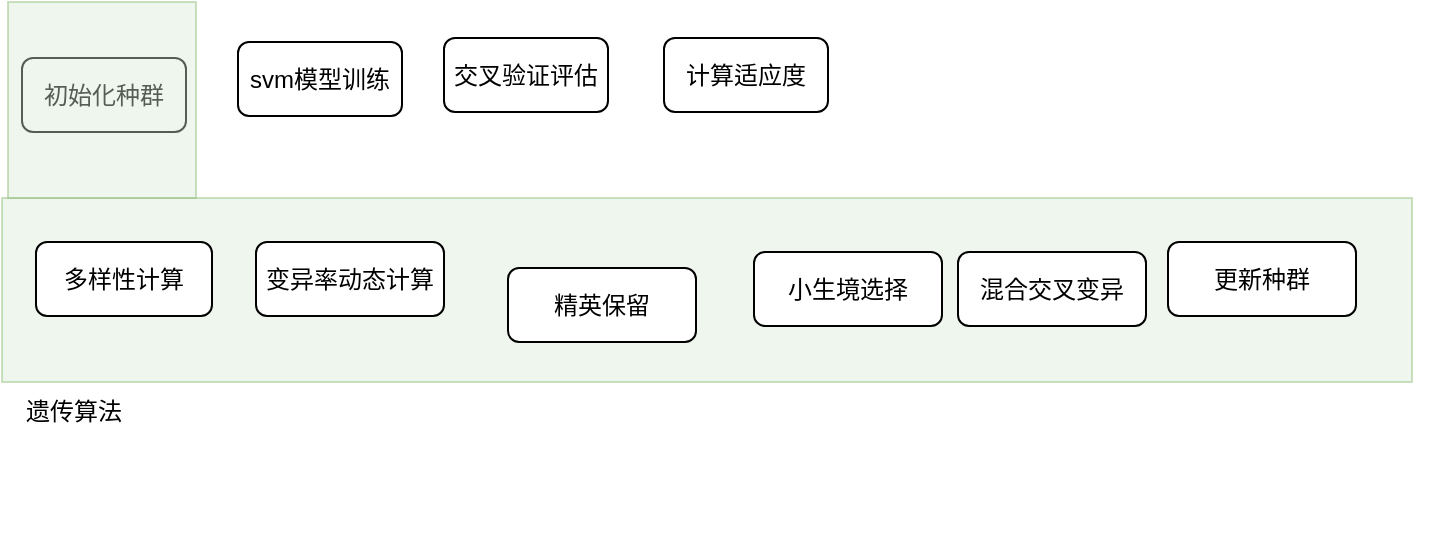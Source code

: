 <mxfile version="26.2.10">
  <diagram id="IAWx1fr4JjzV1SWlqMux" name="Page-1">
    <mxGraphModel dx="856" dy="427" grid="0" gridSize="10" guides="1" tooltips="1" connect="1" arrows="1" fold="1" page="1" pageScale="1" pageWidth="827" pageHeight="1169" math="0" shadow="0">
      <root>
        <mxCell id="0" />
        <mxCell id="1" parent="0" />
        <mxCell id="g_aMC2y85VkhGgESPOAr-10" value="" style="rounded=0;whiteSpace=wrap;html=1;fillColor=#d5e8d4;strokeColor=#82b366;opacity=40;" vertex="1" parent="1">
          <mxGeometry x="70" y="231" width="705" height="92" as="geometry" />
        </mxCell>
        <mxCell id="g_aMC2y85VkhGgESPOAr-1" value="&lt;p id=&quot;20250605150756-m57kz3g&quot;&gt;多样性计算&lt;/p&gt;" style="rounded=1;whiteSpace=wrap;html=1;" vertex="1" parent="1">
          <mxGeometry x="87" y="253" width="88" height="37" as="geometry" />
        </mxCell>
        <mxCell id="g_aMC2y85VkhGgESPOAr-2" value="&lt;p id=&quot;20250605150648-wfu5brx&quot;&gt;svm模型训练&lt;/p&gt;" style="rounded=1;whiteSpace=wrap;html=1;" vertex="1" parent="1">
          <mxGeometry x="188" y="153" width="82" height="37" as="geometry" />
        </mxCell>
        <mxCell id="g_aMC2y85VkhGgESPOAr-3" value="&lt;p id=&quot;20250605150657-xqh7tbw&quot;&gt;交叉验证评估&lt;/p&gt;" style="rounded=1;whiteSpace=wrap;html=1;" vertex="1" parent="1">
          <mxGeometry x="291" y="151" width="82" height="37" as="geometry" />
        </mxCell>
        <mxCell id="g_aMC2y85VkhGgESPOAr-5" value="&lt;p id=&quot;20250605150705-k4xwy9y&quot;&gt;计算适应度&lt;/p&gt;" style="rounded=1;whiteSpace=wrap;html=1;" vertex="1" parent="1">
          <mxGeometry x="401" y="151" width="82" height="37" as="geometry" />
        </mxCell>
        <mxCell id="g_aMC2y85VkhGgESPOAr-11" value="遗传算法" style="text;html=1;align=center;verticalAlign=middle;whiteSpace=wrap;rounded=0;" vertex="1" parent="1">
          <mxGeometry x="76" y="323" width="60" height="30" as="geometry" />
        </mxCell>
        <mxCell id="g_aMC2y85VkhGgESPOAr-12" value="初始化种群" style="rounded=1;whiteSpace=wrap;html=1;" vertex="1" parent="1">
          <mxGeometry x="80" y="161" width="82" height="37" as="geometry" />
        </mxCell>
        <mxCell id="g_aMC2y85VkhGgESPOAr-13" value="&lt;p id=&quot;20250605150808-c38ys9k&quot;&gt;变异率动态计算&lt;/p&gt;" style="rounded=1;whiteSpace=wrap;html=1;" vertex="1" parent="1">
          <mxGeometry x="197" y="253" width="94" height="37" as="geometry" />
        </mxCell>
        <mxCell id="g_aMC2y85VkhGgESPOAr-14" value="&lt;p id=&quot;20250605150833-yvajk4o&quot;&gt;小生境选择&lt;/p&gt;" style="rounded=1;whiteSpace=wrap;html=1;" vertex="1" parent="1">
          <mxGeometry x="446" y="258" width="94" height="37" as="geometry" />
        </mxCell>
        <mxCell id="g_aMC2y85VkhGgESPOAr-16" value="&lt;p id=&quot;20250605150823-prr1xen&quot;&gt;精英保留&lt;/p&gt;" style="rounded=1;whiteSpace=wrap;html=1;" vertex="1" parent="1">
          <mxGeometry x="323" y="266" width="94" height="37" as="geometry" />
        </mxCell>
        <mxCell id="g_aMC2y85VkhGgESPOAr-17" value="&lt;p id=&quot;20250605150841-0y4gk4f&quot;&gt;混合交叉变异&lt;/p&gt;" style="rounded=1;whiteSpace=wrap;html=1;" vertex="1" parent="1">
          <mxGeometry x="548" y="258" width="94" height="37" as="geometry" />
        </mxCell>
        <mxCell id="g_aMC2y85VkhGgESPOAr-18" value="&lt;p id=&quot;20250605150845-gqiz0od&quot;&gt;&lt;br&gt;&lt;/p&gt;" style="text;whiteSpace=wrap;html=1;" vertex="1" parent="1">
          <mxGeometry x="711.779" y="346.682" width="76" height="60" as="geometry" />
        </mxCell>
        <mxCell id="g_aMC2y85VkhGgESPOAr-19" value="&lt;p id=&quot;20250605150841-0y4gk4f&quot;&gt;&lt;span style=&quot;text-align: left;&quot;&gt;更新种群&lt;/span&gt;&lt;/p&gt;" style="rounded=1;whiteSpace=wrap;html=1;" vertex="1" parent="1">
          <mxGeometry x="653" y="253" width="94" height="37" as="geometry" />
        </mxCell>
        <mxCell id="g_aMC2y85VkhGgESPOAr-21" value="" style="rounded=0;whiteSpace=wrap;html=1;fillColor=#d5e8d4;strokeColor=#82b366;opacity=40;" vertex="1" parent="1">
          <mxGeometry x="73" y="133" width="94" height="98" as="geometry" />
        </mxCell>
      </root>
    </mxGraphModel>
  </diagram>
</mxfile>
